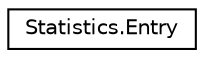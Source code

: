 digraph "Graphical Class Hierarchy"
{
  edge [fontname="Helvetica",fontsize="10",labelfontname="Helvetica",labelfontsize="10"];
  node [fontname="Helvetica",fontsize="10",shape=record];
  rankdir="LR";
  Node0 [label="Statistics.Entry",height=0.2,width=0.4,color="black", fillcolor="white", style="filled",URL="$class_microsoft_1_1_z3_1_1_statistics_1_1_entry.html",tooltip="Statistical data is organized into pairs of [Key, Entry], where every Entry is either a DoubleEntry o..."];
}
